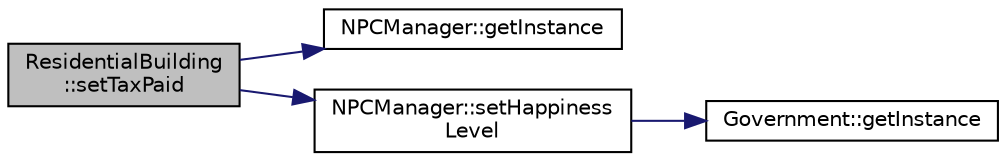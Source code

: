 digraph "ResidentialBuilding::setTaxPaid"
{
 // LATEX_PDF_SIZE
  edge [fontname="Helvetica",fontsize="10",labelfontname="Helvetica",labelfontsize="10"];
  node [fontname="Helvetica",fontsize="10",shape=record];
  rankdir="LR";
  Node1 [label="ResidentialBuilding\l::setTaxPaid",height=0.2,width=0.4,color="black", fillcolor="grey75", style="filled", fontcolor="black",tooltip="Sets the tax-paid status."];
  Node1 -> Node2 [color="midnightblue",fontsize="10",style="solid"];
  Node2 [label="NPCManager::getInstance",height=0.2,width=0.4,color="black", fillcolor="white", style="filled",URL="$classNPCManager.html#a29c578e3b969f7438d6025dd3fc21c50",tooltip="Retrieves the singleton instance of NPCManager."];
  Node1 -> Node3 [color="midnightblue",fontsize="10",style="solid"];
  Node3 [label="NPCManager::setHappiness\lLevel",height=0.2,width=0.4,color="black", fillcolor="white", style="filled",URL="$classNPCManager.html#aa5532ef54b02558f6e97c9fdea5cd98e",tooltip="Sets or adjusts the NPC happiness level."];
  Node3 -> Node4 [color="midnightblue",fontsize="10",style="solid"];
  Node4 [label="Government::getInstance",height=0.2,width=0.4,color="black", fillcolor="white", style="filled",URL="$classGovernment.html#a18e3da6a1d6cae38f6eea1d50fe77288",tooltip="Retrieves the singleton instance of the Government class."];
}
